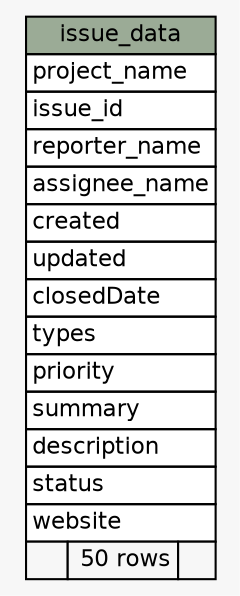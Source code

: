 // dot 2.20.2 on Linux 2.6.32-42-generic-pae
// SchemaSpy rev 590
digraph "issue_data" {
  graph [
    rankdir="RL"
    bgcolor="#f7f7f7"
    nodesep="0.18"
    ranksep="0.46"
    fontname="Helvetica"
    fontsize="11"
  ];
  node [
    fontname="Helvetica"
    fontsize="11"
    shape="plaintext"
  ];
  edge [
    arrowsize="0.8"
  ];
  "issue_data" [
    label=<
    <TABLE BORDER="0" CELLBORDER="1" CELLSPACING="0" BGCOLOR="#ffffff">
      <TR><TD COLSPAN="3" BGCOLOR="#9bab96" ALIGN="CENTER">issue_data</TD></TR>
      <TR><TD PORT="project_name" COLSPAN="3" ALIGN="LEFT">project_name</TD></TR>
      <TR><TD PORT="issue_id" COLSPAN="3" ALIGN="LEFT">issue_id</TD></TR>
      <TR><TD PORT="reporter_name" COLSPAN="3" ALIGN="LEFT">reporter_name</TD></TR>
      <TR><TD PORT="assignee_name" COLSPAN="3" ALIGN="LEFT">assignee_name</TD></TR>
      <TR><TD PORT="created" COLSPAN="3" ALIGN="LEFT">created</TD></TR>
      <TR><TD PORT="updated" COLSPAN="3" ALIGN="LEFT">updated</TD></TR>
      <TR><TD PORT="closedDate" COLSPAN="3" ALIGN="LEFT">closedDate</TD></TR>
      <TR><TD PORT="types" COLSPAN="3" ALIGN="LEFT">types</TD></TR>
      <TR><TD PORT="priority" COLSPAN="3" ALIGN="LEFT">priority</TD></TR>
      <TR><TD PORT="summary" COLSPAN="3" ALIGN="LEFT">summary</TD></TR>
      <TR><TD PORT="description" COLSPAN="3" ALIGN="LEFT">description</TD></TR>
      <TR><TD PORT="status" COLSPAN="3" ALIGN="LEFT">status</TD></TR>
      <TR><TD PORT="website" COLSPAN="3" ALIGN="LEFT">website</TD></TR>
      <TR><TD ALIGN="LEFT" BGCOLOR="#f7f7f7">  </TD><TD ALIGN="RIGHT" BGCOLOR="#f7f7f7">50 rows</TD><TD ALIGN="RIGHT" BGCOLOR="#f7f7f7">  </TD></TR>
    </TABLE>>
    URL="tables/issue_data.html"
    tooltip="issue_data"
  ];
}
